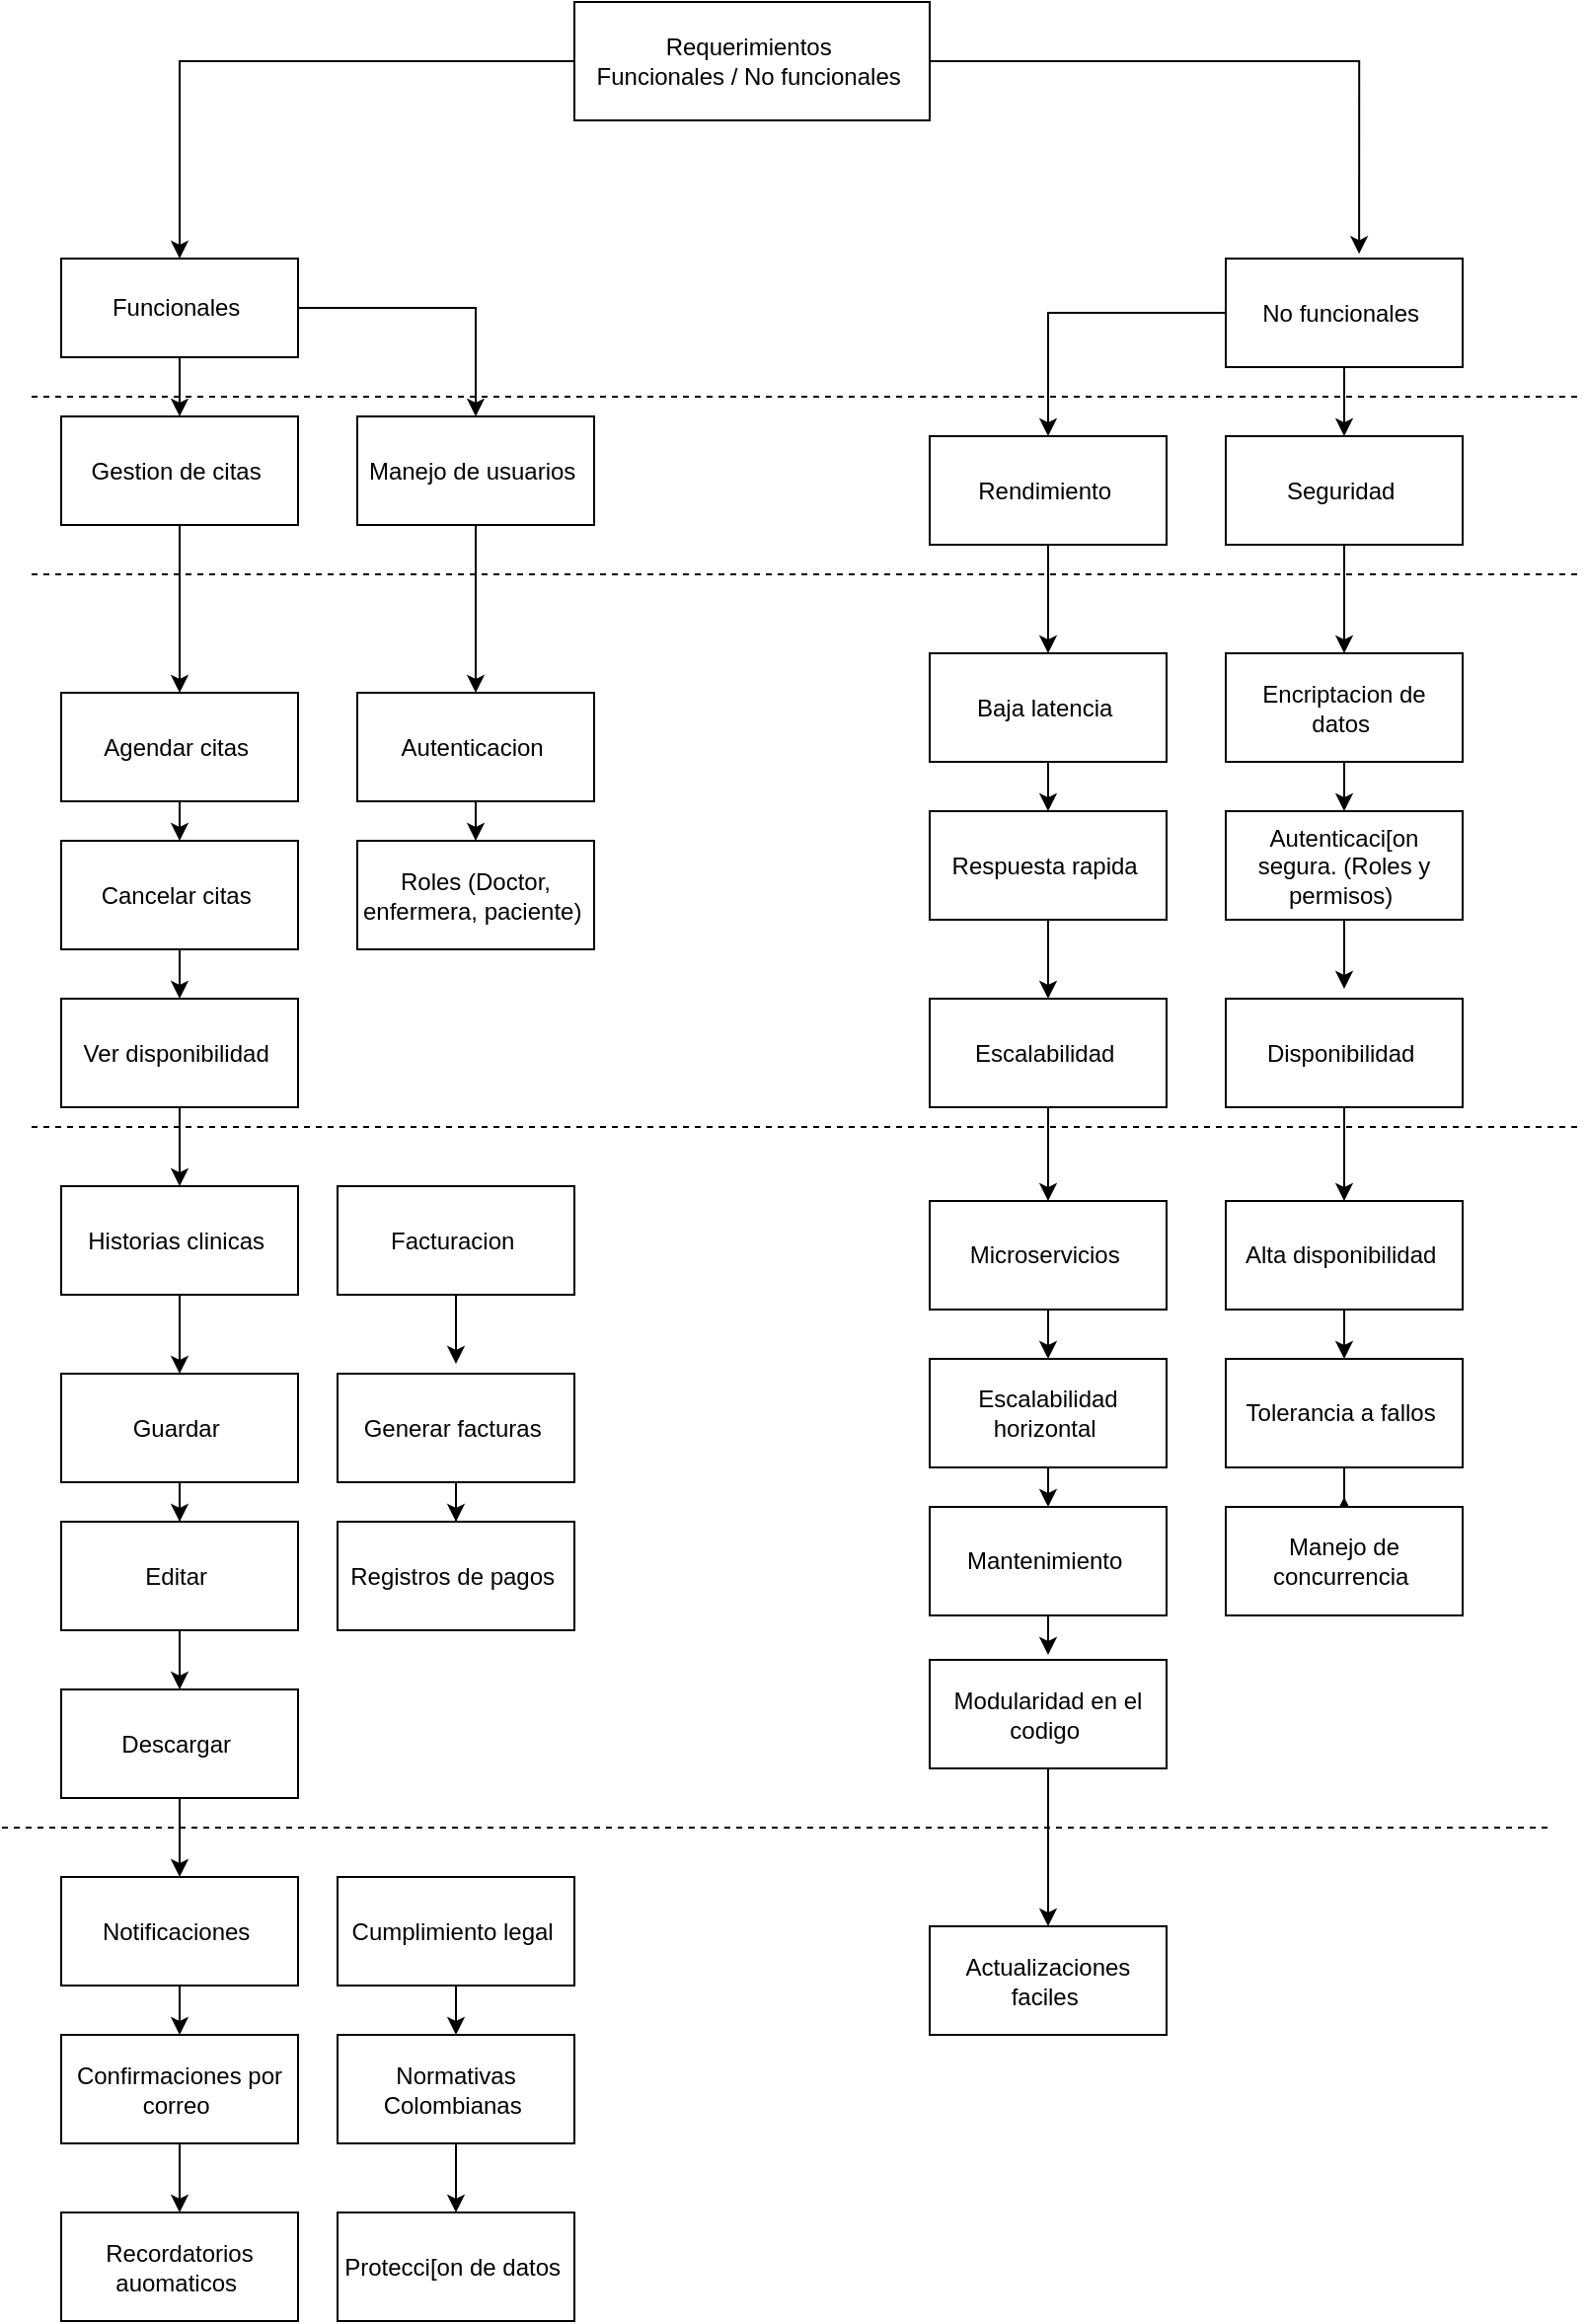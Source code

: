<mxfile version="24.7.14">
  <diagram name="Página-1" id="kMDY-EZaA7jc4i1ZHQha">
    <mxGraphModel dx="1150" dy="490" grid="1" gridSize="10" guides="1" tooltips="1" connect="1" arrows="1" fold="1" page="1" pageScale="1" pageWidth="827" pageHeight="1169" math="0" shadow="0">
      <root>
        <mxCell id="0" />
        <mxCell id="1" parent="0" />
        <mxCell id="ypeBKbxG1-LmsK8Mfp0q-8" style="edgeStyle=orthogonalEdgeStyle;rounded=0;orthogonalLoop=1;jettySize=auto;html=1;entryX=0.5;entryY=0;entryDx=0;entryDy=0;" edge="1" parent="1" source="ypeBKbxG1-LmsK8Mfp0q-2" target="ypeBKbxG1-LmsK8Mfp0q-3">
          <mxGeometry relative="1" as="geometry" />
        </mxCell>
        <mxCell id="ypeBKbxG1-LmsK8Mfp0q-2" value="Requerimientos&amp;nbsp;&lt;div&gt;Funcionales / No funcionales&amp;nbsp;&lt;/div&gt;" style="rounded=0;whiteSpace=wrap;html=1;" vertex="1" parent="1">
          <mxGeometry x="290" y="10" width="180" height="60" as="geometry" />
        </mxCell>
        <mxCell id="82WRAwVFvH5fUGc1Stij-13" style="edgeStyle=orthogonalEdgeStyle;rounded=0;orthogonalLoop=1;jettySize=auto;html=1;exitX=0.5;exitY=1;exitDx=0;exitDy=0;entryX=0.5;entryY=0;entryDx=0;entryDy=0;" edge="1" parent="1" source="ypeBKbxG1-LmsK8Mfp0q-3" target="ypeBKbxG1-LmsK8Mfp0q-12">
          <mxGeometry relative="1" as="geometry" />
        </mxCell>
        <mxCell id="82WRAwVFvH5fUGc1Stij-15" style="edgeStyle=orthogonalEdgeStyle;rounded=0;orthogonalLoop=1;jettySize=auto;html=1;exitX=1;exitY=0.5;exitDx=0;exitDy=0;entryX=0.5;entryY=0;entryDx=0;entryDy=0;" edge="1" parent="1" source="ypeBKbxG1-LmsK8Mfp0q-3" target="ypeBKbxG1-LmsK8Mfp0q-13">
          <mxGeometry relative="1" as="geometry" />
        </mxCell>
        <mxCell id="ypeBKbxG1-LmsK8Mfp0q-3" value="Funcionales&amp;nbsp;" style="rounded=0;whiteSpace=wrap;html=1;" vertex="1" parent="1">
          <mxGeometry x="30" y="140" width="120" height="50" as="geometry" />
        </mxCell>
        <mxCell id="82WRAwVFvH5fUGc1Stij-18" style="edgeStyle=orthogonalEdgeStyle;rounded=0;orthogonalLoop=1;jettySize=auto;html=1;entryX=0.5;entryY=0;entryDx=0;entryDy=0;" edge="1" parent="1" source="ypeBKbxG1-LmsK8Mfp0q-5" target="ypeBKbxG1-LmsK8Mfp0q-32">
          <mxGeometry relative="1" as="geometry" />
        </mxCell>
        <mxCell id="82WRAwVFvH5fUGc1Stij-19" style="edgeStyle=orthogonalEdgeStyle;rounded=0;orthogonalLoop=1;jettySize=auto;html=1;entryX=0.5;entryY=0;entryDx=0;entryDy=0;" edge="1" parent="1" source="ypeBKbxG1-LmsK8Mfp0q-5" target="ypeBKbxG1-LmsK8Mfp0q-35">
          <mxGeometry relative="1" as="geometry" />
        </mxCell>
        <mxCell id="ypeBKbxG1-LmsK8Mfp0q-5" value="No funcionales&amp;nbsp;" style="rounded=0;whiteSpace=wrap;html=1;" vertex="1" parent="1">
          <mxGeometry x="620" y="140" width="120" height="55" as="geometry" />
        </mxCell>
        <mxCell id="ypeBKbxG1-LmsK8Mfp0q-9" style="edgeStyle=orthogonalEdgeStyle;rounded=0;orthogonalLoop=1;jettySize=auto;html=1;exitX=1;exitY=0.5;exitDx=0;exitDy=0;entryX=0.563;entryY=-0.043;entryDx=0;entryDy=0;entryPerimeter=0;" edge="1" parent="1" source="ypeBKbxG1-LmsK8Mfp0q-2" target="ypeBKbxG1-LmsK8Mfp0q-5">
          <mxGeometry relative="1" as="geometry" />
        </mxCell>
        <mxCell id="82WRAwVFvH5fUGc1Stij-32" style="edgeStyle=orthogonalEdgeStyle;rounded=0;orthogonalLoop=1;jettySize=auto;html=1;entryX=0.5;entryY=0;entryDx=0;entryDy=0;" edge="1" parent="1" source="ypeBKbxG1-LmsK8Mfp0q-12" target="ypeBKbxG1-LmsK8Mfp0q-14">
          <mxGeometry relative="1" as="geometry" />
        </mxCell>
        <mxCell id="ypeBKbxG1-LmsK8Mfp0q-12" value="Gestion de citas&amp;nbsp;" style="rounded=0;whiteSpace=wrap;html=1;" vertex="1" parent="1">
          <mxGeometry x="30" y="220" width="120" height="55" as="geometry" />
        </mxCell>
        <mxCell id="82WRAwVFvH5fUGc1Stij-33" style="edgeStyle=orthogonalEdgeStyle;rounded=0;orthogonalLoop=1;jettySize=auto;html=1;entryX=0.5;entryY=0;entryDx=0;entryDy=0;" edge="1" parent="1" source="ypeBKbxG1-LmsK8Mfp0q-13" target="ypeBKbxG1-LmsK8Mfp0q-16">
          <mxGeometry relative="1" as="geometry" />
        </mxCell>
        <mxCell id="ypeBKbxG1-LmsK8Mfp0q-13" value="Manejo de usuarios&amp;nbsp;" style="rounded=0;whiteSpace=wrap;html=1;" vertex="1" parent="1">
          <mxGeometry x="180" y="220" width="120" height="55" as="geometry" />
        </mxCell>
        <mxCell id="82WRAwVFvH5fUGc1Stij-6" style="edgeStyle=orthogonalEdgeStyle;rounded=0;orthogonalLoop=1;jettySize=auto;html=1;exitX=0.5;exitY=1;exitDx=0;exitDy=0;entryX=0.5;entryY=0;entryDx=0;entryDy=0;" edge="1" parent="1" source="ypeBKbxG1-LmsK8Mfp0q-14" target="ypeBKbxG1-LmsK8Mfp0q-15">
          <mxGeometry relative="1" as="geometry" />
        </mxCell>
        <mxCell id="ypeBKbxG1-LmsK8Mfp0q-14" value="Agendar citas&amp;nbsp;" style="rounded=0;whiteSpace=wrap;html=1;" vertex="1" parent="1">
          <mxGeometry x="30" y="360" width="120" height="55" as="geometry" />
        </mxCell>
        <mxCell id="82WRAwVFvH5fUGc1Stij-7" style="edgeStyle=orthogonalEdgeStyle;rounded=0;orthogonalLoop=1;jettySize=auto;html=1;exitX=0.5;exitY=1;exitDx=0;exitDy=0;entryX=0.5;entryY=0;entryDx=0;entryDy=0;" edge="1" parent="1" source="ypeBKbxG1-LmsK8Mfp0q-15" target="ypeBKbxG1-LmsK8Mfp0q-18">
          <mxGeometry relative="1" as="geometry" />
        </mxCell>
        <mxCell id="ypeBKbxG1-LmsK8Mfp0q-15" value="Cancelar citas&amp;nbsp;" style="rounded=0;whiteSpace=wrap;html=1;" vertex="1" parent="1">
          <mxGeometry x="30" y="435" width="120" height="55" as="geometry" />
        </mxCell>
        <mxCell id="82WRAwVFvH5fUGc1Stij-8" style="edgeStyle=orthogonalEdgeStyle;rounded=0;orthogonalLoop=1;jettySize=auto;html=1;exitX=0.5;exitY=1;exitDx=0;exitDy=0;entryX=0.5;entryY=0;entryDx=0;entryDy=0;" edge="1" parent="1" source="ypeBKbxG1-LmsK8Mfp0q-16" target="ypeBKbxG1-LmsK8Mfp0q-17">
          <mxGeometry relative="1" as="geometry" />
        </mxCell>
        <mxCell id="ypeBKbxG1-LmsK8Mfp0q-16" value="Autenticacion&amp;nbsp;" style="rounded=0;whiteSpace=wrap;html=1;" vertex="1" parent="1">
          <mxGeometry x="180" y="360" width="120" height="55" as="geometry" />
        </mxCell>
        <mxCell id="ypeBKbxG1-LmsK8Mfp0q-17" value="Roles (Doctor, enfermera, paciente)&amp;nbsp;" style="rounded=0;whiteSpace=wrap;html=1;" vertex="1" parent="1">
          <mxGeometry x="180" y="435" width="120" height="55" as="geometry" />
        </mxCell>
        <mxCell id="82WRAwVFvH5fUGc1Stij-36" style="edgeStyle=orthogonalEdgeStyle;rounded=0;orthogonalLoop=1;jettySize=auto;html=1;entryX=0.5;entryY=0;entryDx=0;entryDy=0;" edge="1" parent="1" source="ypeBKbxG1-LmsK8Mfp0q-18" target="ypeBKbxG1-LmsK8Mfp0q-19">
          <mxGeometry relative="1" as="geometry" />
        </mxCell>
        <mxCell id="ypeBKbxG1-LmsK8Mfp0q-18" value="Ver disponibilidad&amp;nbsp;" style="rounded=0;whiteSpace=wrap;html=1;" vertex="1" parent="1">
          <mxGeometry x="30" y="515" width="120" height="55" as="geometry" />
        </mxCell>
        <mxCell id="82WRAwVFvH5fUGc1Stij-38" style="edgeStyle=orthogonalEdgeStyle;rounded=0;orthogonalLoop=1;jettySize=auto;html=1;entryX=0.5;entryY=0;entryDx=0;entryDy=0;" edge="1" parent="1" source="ypeBKbxG1-LmsK8Mfp0q-19" target="ypeBKbxG1-LmsK8Mfp0q-21">
          <mxGeometry relative="1" as="geometry" />
        </mxCell>
        <mxCell id="ypeBKbxG1-LmsK8Mfp0q-19" value="Historias clinicas&amp;nbsp;" style="rounded=0;whiteSpace=wrap;html=1;" vertex="1" parent="1">
          <mxGeometry x="30" y="610" width="120" height="55" as="geometry" />
        </mxCell>
        <mxCell id="82WRAwVFvH5fUGc1Stij-39" style="edgeStyle=orthogonalEdgeStyle;rounded=0;orthogonalLoop=1;jettySize=auto;html=1;" edge="1" parent="1" source="ypeBKbxG1-LmsK8Mfp0q-20">
          <mxGeometry relative="1" as="geometry">
            <mxPoint x="230" y="700" as="targetPoint" />
          </mxGeometry>
        </mxCell>
        <mxCell id="ypeBKbxG1-LmsK8Mfp0q-20" value="Facturacion&amp;nbsp;" style="rounded=0;whiteSpace=wrap;html=1;" vertex="1" parent="1">
          <mxGeometry x="170" y="610" width="120" height="55" as="geometry" />
        </mxCell>
        <mxCell id="82WRAwVFvH5fUGc1Stij-40" style="edgeStyle=orthogonalEdgeStyle;rounded=0;orthogonalLoop=1;jettySize=auto;html=1;" edge="1" parent="1" source="ypeBKbxG1-LmsK8Mfp0q-21" target="ypeBKbxG1-LmsK8Mfp0q-22">
          <mxGeometry relative="1" as="geometry" />
        </mxCell>
        <mxCell id="ypeBKbxG1-LmsK8Mfp0q-21" value="Guardar&amp;nbsp;&lt;span style=&quot;color: rgba(0, 0, 0, 0); font-family: monospace; font-size: 0px; text-align: start; text-wrap: nowrap;&quot;&gt;%3CmxGraphModel%3E%3Croot%3E%3CmxCell%20id%3D%220%22%2F%3E%3CmxCell%20id%3D%221%22%20parent%3D%220%22%2F%3E%3CmxCell%20id%3D%222%22%20value%3D%22Historias%20clinicas%26amp%3Bnbsp%3B%22%20style%3D%22rounded%3D0%3BwhiteSpace%3Dwrap%3Bhtml%3D1%3B%22%20vertex%3D%221%22%20parent%3D%221%22%3E%3CmxGeometry%20x%3D%2230%22%20y%3D%22600%22%20width%3D%22120%22%20height%3D%2255%22%20as%3D%22geometry%22%2F%3E%3C%2FmxCell%3E%3C%2Froot%3E%3C%2FmxGraphModel%3E&lt;/span&gt;" style="rounded=0;whiteSpace=wrap;html=1;" vertex="1" parent="1">
          <mxGeometry x="30" y="705" width="120" height="55" as="geometry" />
        </mxCell>
        <mxCell id="82WRAwVFvH5fUGc1Stij-42" style="edgeStyle=orthogonalEdgeStyle;rounded=0;orthogonalLoop=1;jettySize=auto;html=1;entryX=0.5;entryY=0;entryDx=0;entryDy=0;" edge="1" parent="1" source="ypeBKbxG1-LmsK8Mfp0q-22" target="ypeBKbxG1-LmsK8Mfp0q-23">
          <mxGeometry relative="1" as="geometry" />
        </mxCell>
        <mxCell id="ypeBKbxG1-LmsK8Mfp0q-22" value="Editar&amp;nbsp;" style="rounded=0;whiteSpace=wrap;html=1;" vertex="1" parent="1">
          <mxGeometry x="30" y="780" width="120" height="55" as="geometry" />
        </mxCell>
        <mxCell id="82WRAwVFvH5fUGc1Stij-43" style="edgeStyle=orthogonalEdgeStyle;rounded=0;orthogonalLoop=1;jettySize=auto;html=1;entryX=0.5;entryY=0;entryDx=0;entryDy=0;" edge="1" parent="1" source="ypeBKbxG1-LmsK8Mfp0q-23" target="ypeBKbxG1-LmsK8Mfp0q-26">
          <mxGeometry relative="1" as="geometry" />
        </mxCell>
        <mxCell id="ypeBKbxG1-LmsK8Mfp0q-23" value="Descargar&amp;nbsp;" style="rounded=0;whiteSpace=wrap;html=1;" vertex="1" parent="1">
          <mxGeometry x="30" y="865" width="120" height="55" as="geometry" />
        </mxCell>
        <mxCell id="82WRAwVFvH5fUGc1Stij-41" style="edgeStyle=orthogonalEdgeStyle;rounded=0;orthogonalLoop=1;jettySize=auto;html=1;entryX=0.5;entryY=0;entryDx=0;entryDy=0;" edge="1" parent="1" source="ypeBKbxG1-LmsK8Mfp0q-24" target="ypeBKbxG1-LmsK8Mfp0q-25">
          <mxGeometry relative="1" as="geometry" />
        </mxCell>
        <mxCell id="ypeBKbxG1-LmsK8Mfp0q-24" value="Generar facturas&amp;nbsp;" style="rounded=0;whiteSpace=wrap;html=1;" vertex="1" parent="1">
          <mxGeometry x="170" y="705" width="120" height="55" as="geometry" />
        </mxCell>
        <mxCell id="ypeBKbxG1-LmsK8Mfp0q-25" value="Registros de pagos&amp;nbsp;" style="rounded=0;whiteSpace=wrap;html=1;" vertex="1" parent="1">
          <mxGeometry x="170" y="780" width="120" height="55" as="geometry" />
        </mxCell>
        <mxCell id="82WRAwVFvH5fUGc1Stij-44" style="edgeStyle=orthogonalEdgeStyle;rounded=0;orthogonalLoop=1;jettySize=auto;html=1;entryX=0.5;entryY=0;entryDx=0;entryDy=0;" edge="1" parent="1" source="ypeBKbxG1-LmsK8Mfp0q-26" target="ypeBKbxG1-LmsK8Mfp0q-27">
          <mxGeometry relative="1" as="geometry" />
        </mxCell>
        <mxCell id="ypeBKbxG1-LmsK8Mfp0q-26" value="Notificaciones&amp;nbsp;" style="rounded=0;whiteSpace=wrap;html=1;" vertex="1" parent="1">
          <mxGeometry x="30" y="960" width="120" height="55" as="geometry" />
        </mxCell>
        <mxCell id="82WRAwVFvH5fUGc1Stij-45" style="edgeStyle=orthogonalEdgeStyle;rounded=0;orthogonalLoop=1;jettySize=auto;html=1;entryX=0.5;entryY=0;entryDx=0;entryDy=0;" edge="1" parent="1" source="ypeBKbxG1-LmsK8Mfp0q-27" target="ypeBKbxG1-LmsK8Mfp0q-28">
          <mxGeometry relative="1" as="geometry" />
        </mxCell>
        <mxCell id="ypeBKbxG1-LmsK8Mfp0q-27" value="Confirmaciones por correo&amp;nbsp;" style="rounded=0;whiteSpace=wrap;html=1;" vertex="1" parent="1">
          <mxGeometry x="30" y="1040" width="120" height="55" as="geometry" />
        </mxCell>
        <mxCell id="ypeBKbxG1-LmsK8Mfp0q-28" value="Recordatorios auomaticos&amp;nbsp;" style="rounded=0;whiteSpace=wrap;html=1;" vertex="1" parent="1">
          <mxGeometry x="30" y="1130" width="120" height="55" as="geometry" />
        </mxCell>
        <mxCell id="82WRAwVFvH5fUGc1Stij-46" style="edgeStyle=orthogonalEdgeStyle;rounded=0;orthogonalLoop=1;jettySize=auto;html=1;entryX=0.5;entryY=0;entryDx=0;entryDy=0;" edge="1" parent="1" source="ypeBKbxG1-LmsK8Mfp0q-29" target="ypeBKbxG1-LmsK8Mfp0q-30">
          <mxGeometry relative="1" as="geometry" />
        </mxCell>
        <mxCell id="ypeBKbxG1-LmsK8Mfp0q-29" value="Cumplimiento legal&amp;nbsp;" style="rounded=0;whiteSpace=wrap;html=1;" vertex="1" parent="1">
          <mxGeometry x="170" y="960" width="120" height="55" as="geometry" />
        </mxCell>
        <mxCell id="82WRAwVFvH5fUGc1Stij-47" style="edgeStyle=orthogonalEdgeStyle;rounded=0;orthogonalLoop=1;jettySize=auto;html=1;entryX=0.5;entryY=0;entryDx=0;entryDy=0;" edge="1" parent="1" source="ypeBKbxG1-LmsK8Mfp0q-30" target="ypeBKbxG1-LmsK8Mfp0q-31">
          <mxGeometry relative="1" as="geometry" />
        </mxCell>
        <mxCell id="ypeBKbxG1-LmsK8Mfp0q-30" value="Normativas Colombianas&amp;nbsp;" style="rounded=0;whiteSpace=wrap;html=1;" vertex="1" parent="1">
          <mxGeometry x="170" y="1040" width="120" height="55" as="geometry" />
        </mxCell>
        <mxCell id="ypeBKbxG1-LmsK8Mfp0q-31" value="Protecci[on de datos&amp;nbsp;" style="rounded=0;whiteSpace=wrap;html=1;" vertex="1" parent="1">
          <mxGeometry x="170" y="1130" width="120" height="55" as="geometry" />
        </mxCell>
        <mxCell id="82WRAwVFvH5fUGc1Stij-34" style="edgeStyle=orthogonalEdgeStyle;rounded=0;orthogonalLoop=1;jettySize=auto;html=1;entryX=0.5;entryY=0;entryDx=0;entryDy=0;" edge="1" parent="1" source="ypeBKbxG1-LmsK8Mfp0q-32" target="ypeBKbxG1-LmsK8Mfp0q-36">
          <mxGeometry relative="1" as="geometry" />
        </mxCell>
        <mxCell id="ypeBKbxG1-LmsK8Mfp0q-32" value="Rendimiento&amp;nbsp;" style="rounded=0;whiteSpace=wrap;html=1;" vertex="1" parent="1">
          <mxGeometry x="470" y="230" width="120" height="55" as="geometry" />
        </mxCell>
        <mxCell id="82WRAwVFvH5fUGc1Stij-35" style="edgeStyle=orthogonalEdgeStyle;rounded=0;orthogonalLoop=1;jettySize=auto;html=1;entryX=0.5;entryY=0;entryDx=0;entryDy=0;" edge="1" parent="1" source="ypeBKbxG1-LmsK8Mfp0q-35" target="ypeBKbxG1-LmsK8Mfp0q-38">
          <mxGeometry relative="1" as="geometry" />
        </mxCell>
        <mxCell id="ypeBKbxG1-LmsK8Mfp0q-35" value="Seguridad&amp;nbsp;" style="rounded=0;whiteSpace=wrap;html=1;" vertex="1" parent="1">
          <mxGeometry x="620" y="230" width="120" height="55" as="geometry" />
        </mxCell>
        <mxCell id="82WRAwVFvH5fUGc1Stij-26" style="edgeStyle=orthogonalEdgeStyle;rounded=0;orthogonalLoop=1;jettySize=auto;html=1;entryX=0.5;entryY=0;entryDx=0;entryDy=0;" edge="1" parent="1" source="ypeBKbxG1-LmsK8Mfp0q-36" target="ypeBKbxG1-LmsK8Mfp0q-37">
          <mxGeometry relative="1" as="geometry" />
        </mxCell>
        <mxCell id="ypeBKbxG1-LmsK8Mfp0q-36" value="Baja latencia&amp;nbsp;" style="rounded=0;whiteSpace=wrap;html=1;" vertex="1" parent="1">
          <mxGeometry x="470" y="340" width="120" height="55" as="geometry" />
        </mxCell>
        <mxCell id="82WRAwVFvH5fUGc1Stij-27" style="edgeStyle=orthogonalEdgeStyle;rounded=0;orthogonalLoop=1;jettySize=auto;html=1;entryX=0.5;entryY=0;entryDx=0;entryDy=0;" edge="1" parent="1" source="ypeBKbxG1-LmsK8Mfp0q-37" target="ypeBKbxG1-LmsK8Mfp0q-40">
          <mxGeometry relative="1" as="geometry" />
        </mxCell>
        <mxCell id="ypeBKbxG1-LmsK8Mfp0q-37" value="Respuesta rapida&amp;nbsp;" style="rounded=0;whiteSpace=wrap;html=1;" vertex="1" parent="1">
          <mxGeometry x="470" y="420" width="120" height="55" as="geometry" />
        </mxCell>
        <mxCell id="82WRAwVFvH5fUGc1Stij-28" style="edgeStyle=orthogonalEdgeStyle;rounded=0;orthogonalLoop=1;jettySize=auto;html=1;entryX=0.5;entryY=0;entryDx=0;entryDy=0;" edge="1" parent="1" source="ypeBKbxG1-LmsK8Mfp0q-38" target="ypeBKbxG1-LmsK8Mfp0q-39">
          <mxGeometry relative="1" as="geometry" />
        </mxCell>
        <mxCell id="ypeBKbxG1-LmsK8Mfp0q-38" value="Encriptacion de datos&amp;nbsp;" style="rounded=0;whiteSpace=wrap;html=1;" vertex="1" parent="1">
          <mxGeometry x="620" y="340" width="120" height="55" as="geometry" />
        </mxCell>
        <mxCell id="82WRAwVFvH5fUGc1Stij-29" style="edgeStyle=orthogonalEdgeStyle;rounded=0;orthogonalLoop=1;jettySize=auto;html=1;" edge="1" parent="1" source="ypeBKbxG1-LmsK8Mfp0q-39">
          <mxGeometry relative="1" as="geometry">
            <mxPoint x="680" y="510" as="targetPoint" />
          </mxGeometry>
        </mxCell>
        <mxCell id="ypeBKbxG1-LmsK8Mfp0q-39" value="Autenticaci[on segura. (Roles y permisos)&amp;nbsp;" style="rounded=0;whiteSpace=wrap;html=1;" vertex="1" parent="1">
          <mxGeometry x="620" y="420" width="120" height="55" as="geometry" />
        </mxCell>
        <mxCell id="82WRAwVFvH5fUGc1Stij-48" style="edgeStyle=orthogonalEdgeStyle;rounded=0;orthogonalLoop=1;jettySize=auto;html=1;entryX=0.5;entryY=0;entryDx=0;entryDy=0;" edge="1" parent="1" source="ypeBKbxG1-LmsK8Mfp0q-40" target="ypeBKbxG1-LmsK8Mfp0q-42">
          <mxGeometry relative="1" as="geometry" />
        </mxCell>
        <mxCell id="ypeBKbxG1-LmsK8Mfp0q-40" value="Escalabilidad&amp;nbsp;" style="rounded=0;whiteSpace=wrap;html=1;" vertex="1" parent="1">
          <mxGeometry x="470" y="515" width="120" height="55" as="geometry" />
        </mxCell>
        <mxCell id="82WRAwVFvH5fUGc1Stij-53" style="edgeStyle=orthogonalEdgeStyle;rounded=0;orthogonalLoop=1;jettySize=auto;html=1;entryX=0.5;entryY=0;entryDx=0;entryDy=0;" edge="1" parent="1" source="ypeBKbxG1-LmsK8Mfp0q-41" target="ypeBKbxG1-LmsK8Mfp0q-44">
          <mxGeometry relative="1" as="geometry" />
        </mxCell>
        <mxCell id="ypeBKbxG1-LmsK8Mfp0q-41" value="Disponibilidad&amp;nbsp;" style="rounded=0;whiteSpace=wrap;html=1;" vertex="1" parent="1">
          <mxGeometry x="620" y="515" width="120" height="55" as="geometry" />
        </mxCell>
        <mxCell id="82WRAwVFvH5fUGc1Stij-49" style="edgeStyle=orthogonalEdgeStyle;rounded=0;orthogonalLoop=1;jettySize=auto;html=1;entryX=0.5;entryY=0;entryDx=0;entryDy=0;" edge="1" parent="1" source="ypeBKbxG1-LmsK8Mfp0q-42" target="ypeBKbxG1-LmsK8Mfp0q-43">
          <mxGeometry relative="1" as="geometry" />
        </mxCell>
        <mxCell id="ypeBKbxG1-LmsK8Mfp0q-42" value="Microservicios&amp;nbsp;" style="rounded=0;whiteSpace=wrap;html=1;" vertex="1" parent="1">
          <mxGeometry x="470" y="617.5" width="120" height="55" as="geometry" />
        </mxCell>
        <mxCell id="82WRAwVFvH5fUGc1Stij-50" style="edgeStyle=orthogonalEdgeStyle;rounded=0;orthogonalLoop=1;jettySize=auto;html=1;exitX=0.5;exitY=1;exitDx=0;exitDy=0;entryX=0.5;entryY=0;entryDx=0;entryDy=0;" edge="1" parent="1" source="ypeBKbxG1-LmsK8Mfp0q-43" target="ypeBKbxG1-LmsK8Mfp0q-47">
          <mxGeometry relative="1" as="geometry" />
        </mxCell>
        <mxCell id="ypeBKbxG1-LmsK8Mfp0q-43" value="Escalabilidad horizontal&amp;nbsp;" style="rounded=0;whiteSpace=wrap;html=1;" vertex="1" parent="1">
          <mxGeometry x="470" y="697.5" width="120" height="55" as="geometry" />
        </mxCell>
        <mxCell id="82WRAwVFvH5fUGc1Stij-54" style="edgeStyle=orthogonalEdgeStyle;rounded=0;orthogonalLoop=1;jettySize=auto;html=1;entryX=0.5;entryY=0;entryDx=0;entryDy=0;" edge="1" parent="1" source="ypeBKbxG1-LmsK8Mfp0q-44" target="ypeBKbxG1-LmsK8Mfp0q-45">
          <mxGeometry relative="1" as="geometry" />
        </mxCell>
        <mxCell id="ypeBKbxG1-LmsK8Mfp0q-44" value="Alta disponibilidad&amp;nbsp;" style="rounded=0;whiteSpace=wrap;html=1;" vertex="1" parent="1">
          <mxGeometry x="620" y="617.5" width="120" height="55" as="geometry" />
        </mxCell>
        <mxCell id="82WRAwVFvH5fUGc1Stij-55" style="edgeStyle=orthogonalEdgeStyle;rounded=0;orthogonalLoop=1;jettySize=auto;html=1;" edge="1" parent="1" source="ypeBKbxG1-LmsK8Mfp0q-45">
          <mxGeometry relative="1" as="geometry">
            <mxPoint x="680" y="767.5" as="targetPoint" />
          </mxGeometry>
        </mxCell>
        <mxCell id="ypeBKbxG1-LmsK8Mfp0q-45" value="Tolerancia a fallos&amp;nbsp;" style="rounded=0;whiteSpace=wrap;html=1;" vertex="1" parent="1">
          <mxGeometry x="620" y="697.5" width="120" height="55" as="geometry" />
        </mxCell>
        <mxCell id="ypeBKbxG1-LmsK8Mfp0q-46" value="Manejo de concurrencia&amp;nbsp;" style="rounded=0;whiteSpace=wrap;html=1;" vertex="1" parent="1">
          <mxGeometry x="620" y="772.5" width="120" height="55" as="geometry" />
        </mxCell>
        <mxCell id="82WRAwVFvH5fUGc1Stij-51" style="edgeStyle=orthogonalEdgeStyle;rounded=0;orthogonalLoop=1;jettySize=auto;html=1;entryX=0.5;entryY=0;entryDx=0;entryDy=0;" edge="1" parent="1" source="ypeBKbxG1-LmsK8Mfp0q-47">
          <mxGeometry relative="1" as="geometry">
            <mxPoint x="530" y="847.5" as="targetPoint" />
          </mxGeometry>
        </mxCell>
        <mxCell id="ypeBKbxG1-LmsK8Mfp0q-47" value="Mantenimiento&amp;nbsp;" style="rounded=0;whiteSpace=wrap;html=1;" vertex="1" parent="1">
          <mxGeometry x="470" y="772.5" width="120" height="55" as="geometry" />
        </mxCell>
        <mxCell id="82WRAwVFvH5fUGc1Stij-52" style="edgeStyle=orthogonalEdgeStyle;rounded=0;orthogonalLoop=1;jettySize=auto;html=1;exitX=0.5;exitY=1;exitDx=0;exitDy=0;entryX=0.5;entryY=0;entryDx=0;entryDy=0;" edge="1" parent="1" source="ypeBKbxG1-LmsK8Mfp0q-48" target="ypeBKbxG1-LmsK8Mfp0q-49">
          <mxGeometry relative="1" as="geometry" />
        </mxCell>
        <mxCell id="ypeBKbxG1-LmsK8Mfp0q-48" value="Modularidad en el codigo&amp;nbsp;" style="rounded=0;whiteSpace=wrap;html=1;" vertex="1" parent="1">
          <mxGeometry x="470" y="850" width="120" height="55" as="geometry" />
        </mxCell>
        <mxCell id="ypeBKbxG1-LmsK8Mfp0q-49" value="Actualizaciones faciles&amp;nbsp;" style="rounded=0;whiteSpace=wrap;html=1;" vertex="1" parent="1">
          <mxGeometry x="470" y="985" width="120" height="55" as="geometry" />
        </mxCell>
        <mxCell id="ypeBKbxG1-LmsK8Mfp0q-50" value="" style="endArrow=none;dashed=1;html=1;rounded=0;" edge="1" parent="1">
          <mxGeometry width="50" height="50" relative="1" as="geometry">
            <mxPoint x="15" y="210" as="sourcePoint" />
            <mxPoint x="800" y="210" as="targetPoint" />
          </mxGeometry>
        </mxCell>
        <mxCell id="82WRAwVFvH5fUGc1Stij-1" value="" style="endArrow=none;dashed=1;html=1;rounded=0;" edge="1" parent="1">
          <mxGeometry width="50" height="50" relative="1" as="geometry">
            <mxPoint x="15" y="300" as="sourcePoint" />
            <mxPoint x="800" y="300" as="targetPoint" />
          </mxGeometry>
        </mxCell>
        <mxCell id="82WRAwVFvH5fUGc1Stij-12" value="" style="endArrow=none;dashed=1;html=1;rounded=0;" edge="1" parent="1">
          <mxGeometry width="50" height="50" relative="1" as="geometry">
            <mxPoint x="15" y="580" as="sourcePoint" />
            <mxPoint x="800" y="580" as="targetPoint" />
          </mxGeometry>
        </mxCell>
        <mxCell id="82WRAwVFvH5fUGc1Stij-56" value="" style="endArrow=none;dashed=1;html=1;rounded=0;" edge="1" parent="1">
          <mxGeometry width="50" height="50" relative="1" as="geometry">
            <mxPoint y="935" as="sourcePoint" />
            <mxPoint x="785" y="935" as="targetPoint" />
          </mxGeometry>
        </mxCell>
      </root>
    </mxGraphModel>
  </diagram>
</mxfile>
